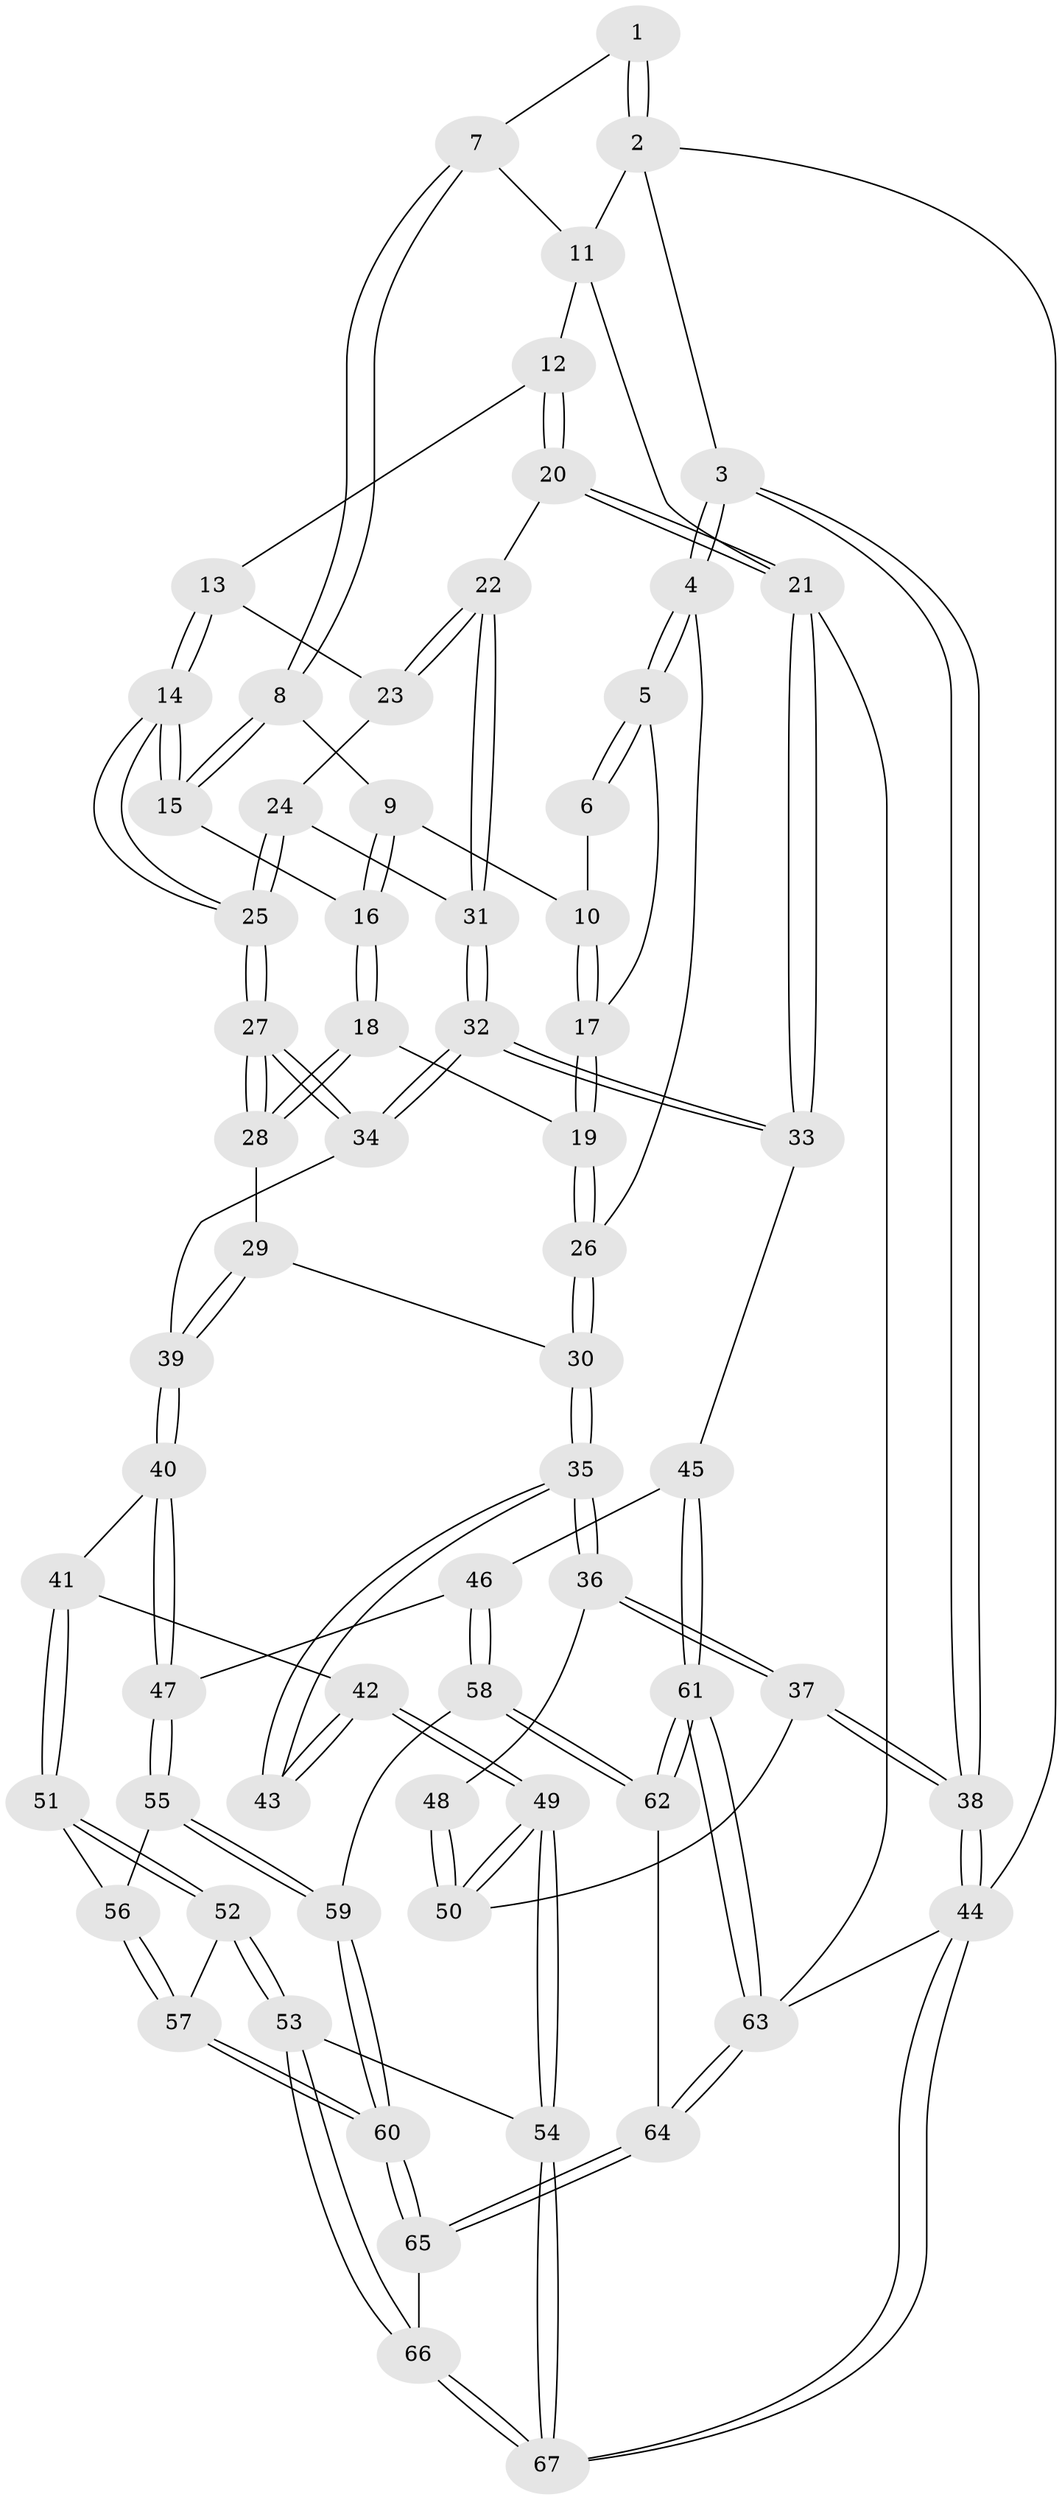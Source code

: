 // coarse degree distribution, {4: 0.4230769230769231, 5: 0.3076923076923077, 3: 0.07692307692307693, 6: 0.15384615384615385, 2: 0.038461538461538464}
// Generated by graph-tools (version 1.1) at 2025/21/03/04/25 18:21:11]
// undirected, 67 vertices, 164 edges
graph export_dot {
graph [start="1"]
  node [color=gray90,style=filled];
  1 [pos="+0.15696546074470713+0"];
  2 [pos="+0+0"];
  3 [pos="+0+0.14800062842110945"];
  4 [pos="+0+0.19445254382833235"];
  5 [pos="+0.04703224160467448+0.18250246505783316"];
  6 [pos="+0.1328808804285286+0.002867393739911156"];
  7 [pos="+0.39592975052506485+0"];
  8 [pos="+0.39303693365603903+0"];
  9 [pos="+0.19873901940045907+0.16047741649337213"];
  10 [pos="+0.16779958460667813+0.1727845196804418"];
  11 [pos="+0.6567700330907263+0"];
  12 [pos="+0.7108672655979336+0.016079065979877558"];
  13 [pos="+0.5019999022921892+0.2296822221742915"];
  14 [pos="+0.4222542411719634+0.24012833761012164"];
  15 [pos="+0.38373845770800313+0.20508815956827675"];
  16 [pos="+0.36717355616802166+0.21327034771662298"];
  17 [pos="+0.14040619238592675+0.2154126672412421"];
  18 [pos="+0.27775916394807065+0.28312632787859604"];
  19 [pos="+0.16063887164643545+0.263393399365106"];
  20 [pos="+0.7883186175217961+0.17820463506550693"];
  21 [pos="+1+0"];
  22 [pos="+0.7983526832055432+0.20318050840941104"];
  23 [pos="+0.5713946867435069+0.2578012994817656"];
  24 [pos="+0.5662622254061106+0.33446666333280967"];
  25 [pos="+0.48586253388197104+0.48040180241314706"];
  26 [pos="+0.10577174013892278+0.36622079950147457"];
  27 [pos="+0.4863498834847337+0.4923862564112576"];
  28 [pos="+0.2778121655862602+0.3971893590249942"];
  29 [pos="+0.1324494345736376+0.4803189580096475"];
  30 [pos="+0.09761389273422903+0.49202370814776275"];
  31 [pos="+0.8158067077919257+0.22899429097428906"];
  32 [pos="+0.9834124162750095+0.4360767582727256"];
  33 [pos="+0.9911300867682378+0.44012909123463023"];
  34 [pos="+0.4928992670825509+0.5069959319951558"];
  35 [pos="+0.08814522742818133+0.5041990016766916"];
  36 [pos="+0+0.578734043155315"];
  37 [pos="+0+0.6420308809931448"];
  38 [pos="+0+0.642238122803716"];
  39 [pos="+0.4735015520762893+0.553681725276241"];
  40 [pos="+0.46512830277889206+0.5871463443220818"];
  41 [pos="+0.4099694405006333+0.6569663493710246"];
  42 [pos="+0.40521702368986556+0.6570184432994917"];
  43 [pos="+0.3398319549664636+0.6494515084139377"];
  44 [pos="+0+1"];
  45 [pos="+1+0.5827213128691627"];
  46 [pos="+0.8964428045686811+0.6696683455398175"];
  47 [pos="+0.670932993483738+0.752856422940055"];
  48 [pos="+0.24887054212857698+0.685849928300999"];
  49 [pos="+0.13401399615678405+0.849174748633815"];
  50 [pos="+0.11848721451531014+0.8312987363414759"];
  51 [pos="+0.412692468419456+0.7170061090426179"];
  52 [pos="+0.39838212803987194+0.8129288965630522"];
  53 [pos="+0.307342229268135+0.8724152015162896"];
  54 [pos="+0.14463405009917563+0.8655269514141712"];
  55 [pos="+0.6345192010811433+0.828183403397831"];
  56 [pos="+0.5983308190665176+0.8205641459816673"];
  57 [pos="+0.43461301603721475+0.8539370600799271"];
  58 [pos="+0.7895866099064168+0.8876821931038231"];
  59 [pos="+0.6350169600525672+0.8493011901462674"];
  60 [pos="+0.5795217479283794+1"];
  61 [pos="+1+1"];
  62 [pos="+0.7879927538613838+0.9033482953485897"];
  63 [pos="+1+1"];
  64 [pos="+0.5882156548073789+1"];
  65 [pos="+0.5880926213021328+1"];
  66 [pos="+0.37877702321047463+1"];
  67 [pos="+0.11754028970255237+1"];
  1 -- 2;
  1 -- 2;
  1 -- 7;
  2 -- 3;
  2 -- 11;
  2 -- 44;
  3 -- 4;
  3 -- 4;
  3 -- 38;
  3 -- 38;
  4 -- 5;
  4 -- 5;
  4 -- 26;
  5 -- 6;
  5 -- 6;
  5 -- 17;
  6 -- 10;
  7 -- 8;
  7 -- 8;
  7 -- 11;
  8 -- 9;
  8 -- 15;
  8 -- 15;
  9 -- 10;
  9 -- 16;
  9 -- 16;
  10 -- 17;
  10 -- 17;
  11 -- 12;
  11 -- 21;
  12 -- 13;
  12 -- 20;
  12 -- 20;
  13 -- 14;
  13 -- 14;
  13 -- 23;
  14 -- 15;
  14 -- 15;
  14 -- 25;
  14 -- 25;
  15 -- 16;
  16 -- 18;
  16 -- 18;
  17 -- 19;
  17 -- 19;
  18 -- 19;
  18 -- 28;
  18 -- 28;
  19 -- 26;
  19 -- 26;
  20 -- 21;
  20 -- 21;
  20 -- 22;
  21 -- 33;
  21 -- 33;
  21 -- 63;
  22 -- 23;
  22 -- 23;
  22 -- 31;
  22 -- 31;
  23 -- 24;
  24 -- 25;
  24 -- 25;
  24 -- 31;
  25 -- 27;
  25 -- 27;
  26 -- 30;
  26 -- 30;
  27 -- 28;
  27 -- 28;
  27 -- 34;
  27 -- 34;
  28 -- 29;
  29 -- 30;
  29 -- 39;
  29 -- 39;
  30 -- 35;
  30 -- 35;
  31 -- 32;
  31 -- 32;
  32 -- 33;
  32 -- 33;
  32 -- 34;
  32 -- 34;
  33 -- 45;
  34 -- 39;
  35 -- 36;
  35 -- 36;
  35 -- 43;
  35 -- 43;
  36 -- 37;
  36 -- 37;
  36 -- 48;
  37 -- 38;
  37 -- 38;
  37 -- 50;
  38 -- 44;
  38 -- 44;
  39 -- 40;
  39 -- 40;
  40 -- 41;
  40 -- 47;
  40 -- 47;
  41 -- 42;
  41 -- 51;
  41 -- 51;
  42 -- 43;
  42 -- 43;
  42 -- 49;
  42 -- 49;
  44 -- 67;
  44 -- 67;
  44 -- 63;
  45 -- 46;
  45 -- 61;
  45 -- 61;
  46 -- 47;
  46 -- 58;
  46 -- 58;
  47 -- 55;
  47 -- 55;
  48 -- 50;
  48 -- 50;
  49 -- 50;
  49 -- 50;
  49 -- 54;
  49 -- 54;
  51 -- 52;
  51 -- 52;
  51 -- 56;
  52 -- 53;
  52 -- 53;
  52 -- 57;
  53 -- 54;
  53 -- 66;
  53 -- 66;
  54 -- 67;
  54 -- 67;
  55 -- 56;
  55 -- 59;
  55 -- 59;
  56 -- 57;
  56 -- 57;
  57 -- 60;
  57 -- 60;
  58 -- 59;
  58 -- 62;
  58 -- 62;
  59 -- 60;
  59 -- 60;
  60 -- 65;
  60 -- 65;
  61 -- 62;
  61 -- 62;
  61 -- 63;
  61 -- 63;
  62 -- 64;
  63 -- 64;
  63 -- 64;
  64 -- 65;
  64 -- 65;
  65 -- 66;
  66 -- 67;
  66 -- 67;
}
